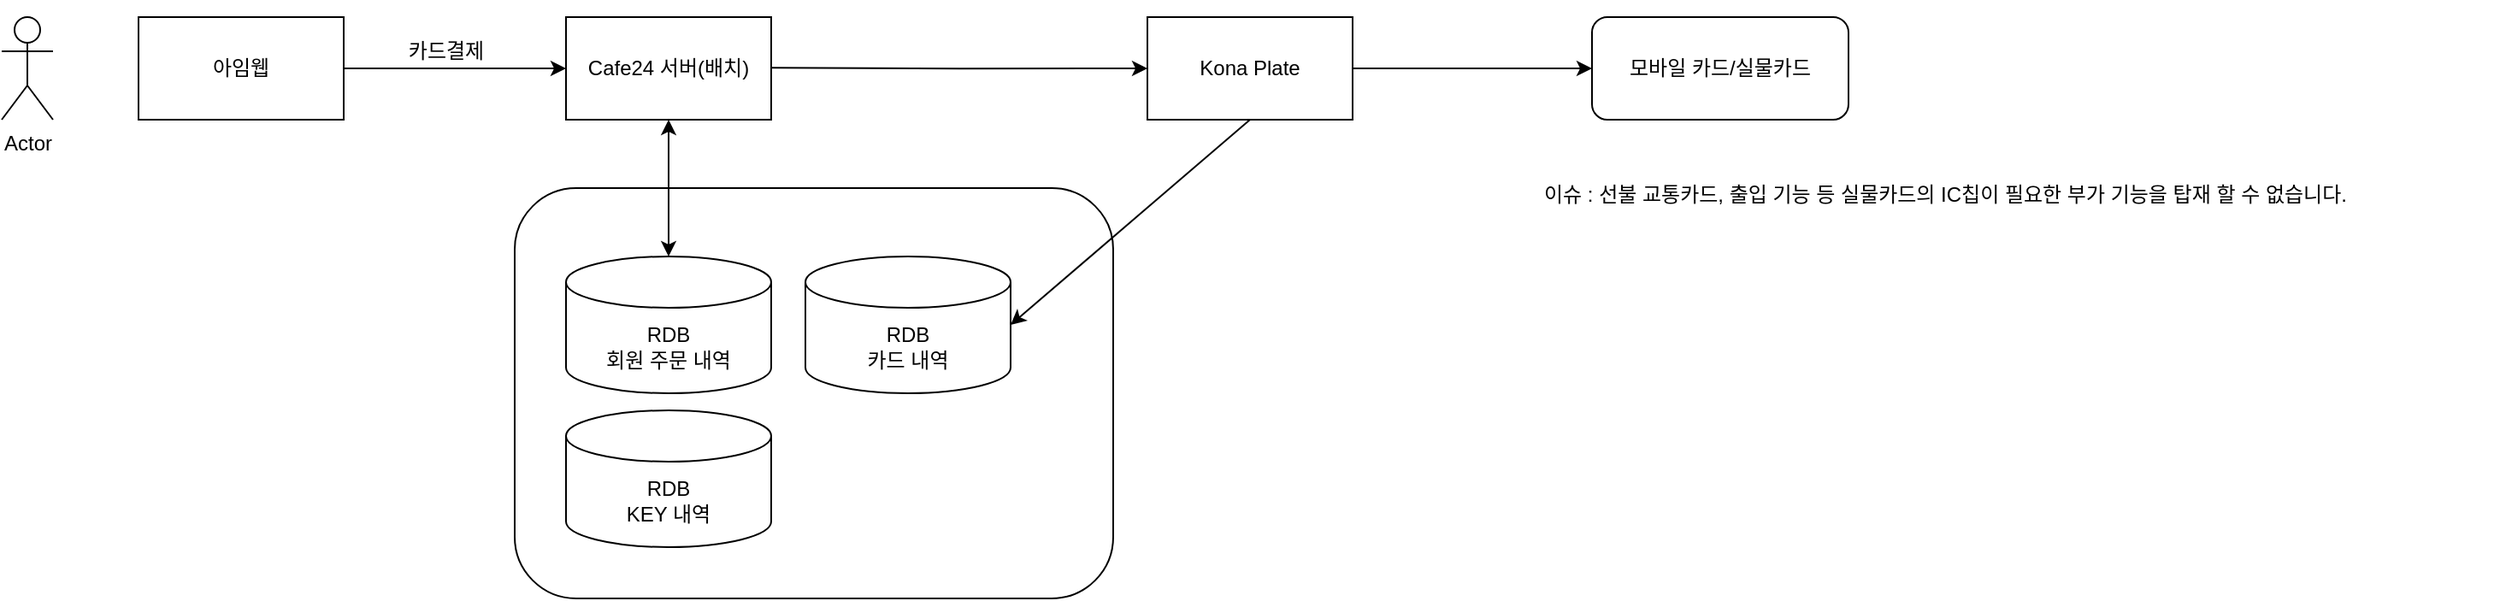 <mxfile version="24.6.4" type="github">
  <diagram name="페이지-1" id="mYAiMUL6yxC3d7TQmhim">
    <mxGraphModel dx="2361" dy="845" grid="1" gridSize="10" guides="1" tooltips="1" connect="1" arrows="1" fold="1" page="1" pageScale="1" pageWidth="827" pageHeight="1169" math="0" shadow="0">
      <root>
        <mxCell id="0" />
        <mxCell id="1" parent="0" />
        <mxCell id="AXq2sYf4gDJCPoPL99Wf-24" value="" style="rounded=1;whiteSpace=wrap;html=1;" vertex="1" parent="1">
          <mxGeometry x="280" y="320" width="350" height="240" as="geometry" />
        </mxCell>
        <mxCell id="AXq2sYf4gDJCPoPL99Wf-5" value="" style="edgeStyle=orthogonalEdgeStyle;rounded=0;orthogonalLoop=1;jettySize=auto;html=1;entryX=0;entryY=0.5;entryDx=0;entryDy=0;" edge="1" parent="1" source="AXq2sYf4gDJCPoPL99Wf-1" target="AXq2sYf4gDJCPoPL99Wf-2">
          <mxGeometry relative="1" as="geometry">
            <mxPoint x="280.0" y="250" as="targetPoint" />
          </mxGeometry>
        </mxCell>
        <mxCell id="AXq2sYf4gDJCPoPL99Wf-1" value="아임웹" style="rounded=0;whiteSpace=wrap;html=1;" vertex="1" parent="1">
          <mxGeometry x="60" y="220" width="120" height="60" as="geometry" />
        </mxCell>
        <mxCell id="AXq2sYf4gDJCPoPL99Wf-2" value="Cafe24 서버(배치)" style="rounded=0;whiteSpace=wrap;html=1;" vertex="1" parent="1">
          <mxGeometry x="310" y="220" width="120" height="60" as="geometry" />
        </mxCell>
        <mxCell id="AXq2sYf4gDJCPoPL99Wf-3" value="Kona Plate" style="rounded=0;whiteSpace=wrap;html=1;" vertex="1" parent="1">
          <mxGeometry x="650" y="220" width="120" height="60" as="geometry" />
        </mxCell>
        <mxCell id="AXq2sYf4gDJCPoPL99Wf-7" value="" style="edgeStyle=orthogonalEdgeStyle;rounded=0;orthogonalLoop=1;jettySize=auto;html=1;entryX=0;entryY=0.5;entryDx=0;entryDy=0;" edge="1" parent="1" target="AXq2sYf4gDJCPoPL99Wf-3">
          <mxGeometry relative="1" as="geometry">
            <mxPoint x="430" y="249.58" as="sourcePoint" />
            <mxPoint x="560" y="249.58" as="targetPoint" />
          </mxGeometry>
        </mxCell>
        <mxCell id="AXq2sYf4gDJCPoPL99Wf-9" value="Actor" style="shape=umlActor;verticalLabelPosition=bottom;verticalAlign=top;html=1;outlineConnect=0;" vertex="1" parent="1">
          <mxGeometry x="-20" y="220" width="30" height="60" as="geometry" />
        </mxCell>
        <mxCell id="AXq2sYf4gDJCPoPL99Wf-10" value="&lt;div&gt;RDB&lt;/div&gt;회원 주문 내역" style="shape=cylinder3;whiteSpace=wrap;html=1;boundedLbl=1;backgroundOutline=1;size=15;" vertex="1" parent="1">
          <mxGeometry x="310" y="360" width="120" height="80" as="geometry" />
        </mxCell>
        <mxCell id="AXq2sYf4gDJCPoPL99Wf-11" value="" style="endArrow=classic;startArrow=classic;html=1;rounded=0;exitX=0.5;exitY=0;exitDx=0;exitDy=0;exitPerimeter=0;entryX=0.5;entryY=1;entryDx=0;entryDy=0;" edge="1" parent="1" source="AXq2sYf4gDJCPoPL99Wf-10" target="AXq2sYf4gDJCPoPL99Wf-2">
          <mxGeometry width="50" height="50" relative="1" as="geometry">
            <mxPoint x="520" y="220" as="sourcePoint" />
            <mxPoint x="570" y="170" as="targetPoint" />
          </mxGeometry>
        </mxCell>
        <mxCell id="AXq2sYf4gDJCPoPL99Wf-12" value="&lt;div&gt;RDB&lt;/div&gt;KEY 내역" style="shape=cylinder3;whiteSpace=wrap;html=1;boundedLbl=1;backgroundOutline=1;size=15;" vertex="1" parent="1">
          <mxGeometry x="310" y="450" width="120" height="80" as="geometry" />
        </mxCell>
        <mxCell id="AXq2sYf4gDJCPoPL99Wf-13" value="카드결제" style="rounded=0;whiteSpace=wrap;html=1;strokeColor=none;fillColor=none;" vertex="1" parent="1">
          <mxGeometry x="200" y="210" width="80" height="60" as="geometry" />
        </mxCell>
        <mxCell id="AXq2sYf4gDJCPoPL99Wf-21" value="&lt;div&gt;RDB&lt;/div&gt;카드 내역" style="shape=cylinder3;whiteSpace=wrap;html=1;boundedLbl=1;backgroundOutline=1;size=15;" vertex="1" parent="1">
          <mxGeometry x="450" y="360" width="120" height="80" as="geometry" />
        </mxCell>
        <mxCell id="AXq2sYf4gDJCPoPL99Wf-22" value="" style="endArrow=classic;html=1;rounded=0;exitX=0.5;exitY=1;exitDx=0;exitDy=0;entryX=1;entryY=0.5;entryDx=0;entryDy=0;entryPerimeter=0;" edge="1" parent="1" source="AXq2sYf4gDJCPoPL99Wf-3" target="AXq2sYf4gDJCPoPL99Wf-21">
          <mxGeometry width="50" height="50" relative="1" as="geometry">
            <mxPoint x="520" y="370" as="sourcePoint" />
            <mxPoint x="570" y="320" as="targetPoint" />
          </mxGeometry>
        </mxCell>
        <mxCell id="AXq2sYf4gDJCPoPL99Wf-26" value="" style="endArrow=classic;html=1;rounded=0;exitX=1;exitY=0.5;exitDx=0;exitDy=0;" edge="1" parent="1" source="AXq2sYf4gDJCPoPL99Wf-3">
          <mxGeometry width="50" height="50" relative="1" as="geometry">
            <mxPoint x="520" y="380" as="sourcePoint" />
            <mxPoint x="910" y="250" as="targetPoint" />
          </mxGeometry>
        </mxCell>
        <mxCell id="AXq2sYf4gDJCPoPL99Wf-28" value="모바일 카드/실물카드" style="rounded=1;whiteSpace=wrap;html=1;" vertex="1" parent="1">
          <mxGeometry x="910" y="220" width="150" height="60" as="geometry" />
        </mxCell>
        <mxCell id="AXq2sYf4gDJCPoPL99Wf-29" value="이슈 : 선불 교통카드, 출입 기능 등 실물카드의 IC칩이 필요한 부가 기능을 탑재 할 수 없습니다." style="text;whiteSpace=wrap;html=1;" vertex="1" parent="1">
          <mxGeometry x="880" y="310" width="560" height="40" as="geometry" />
        </mxCell>
      </root>
    </mxGraphModel>
  </diagram>
</mxfile>
